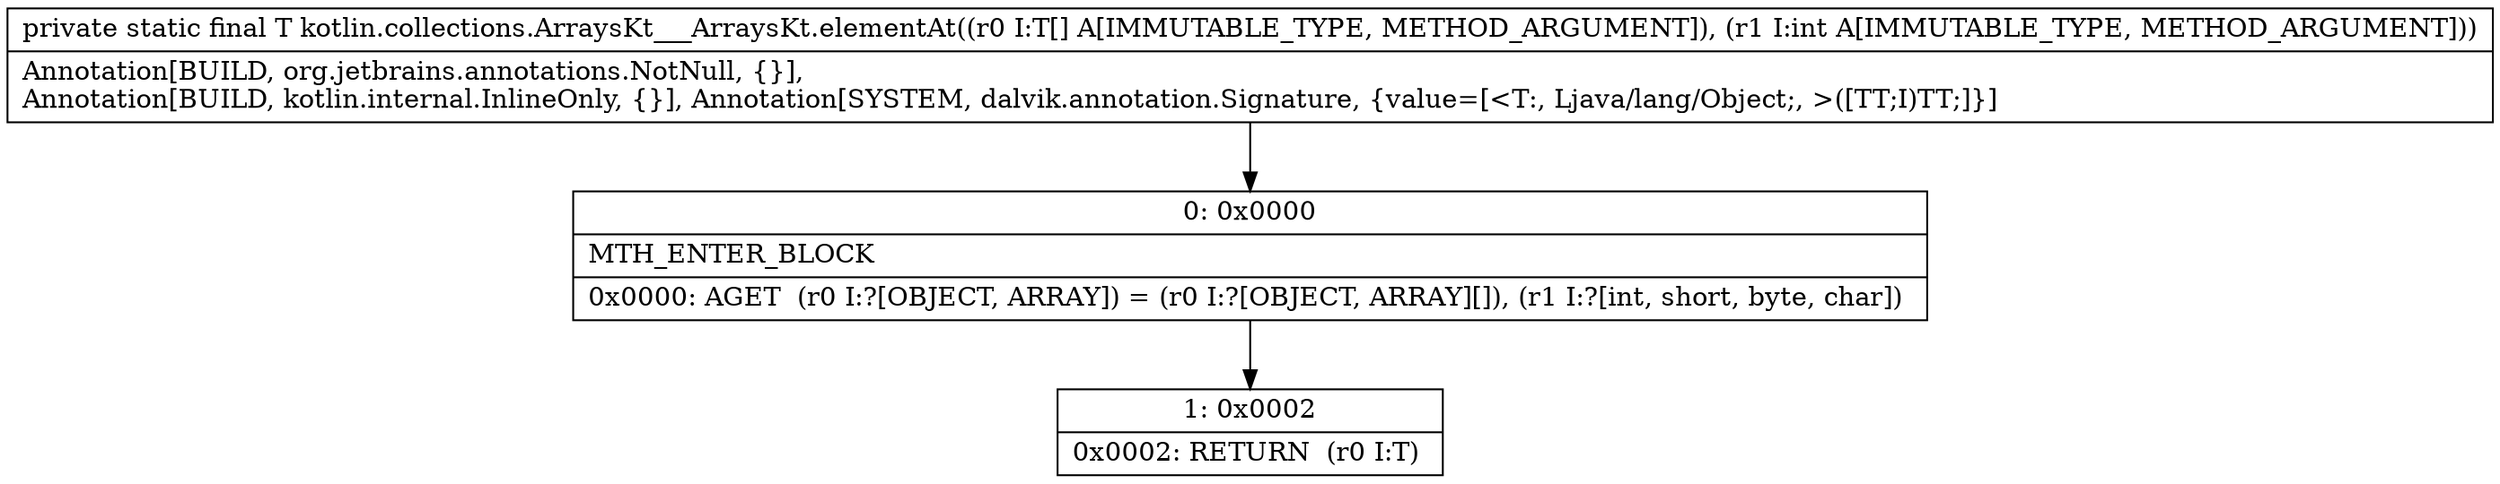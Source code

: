 digraph "CFG forkotlin.collections.ArraysKt___ArraysKt.elementAt([Ljava\/lang\/Object;I)Ljava\/lang\/Object;" {
Node_0 [shape=record,label="{0\:\ 0x0000|MTH_ENTER_BLOCK\l|0x0000: AGET  (r0 I:?[OBJECT, ARRAY]) = (r0 I:?[OBJECT, ARRAY][]), (r1 I:?[int, short, byte, char]) \l}"];
Node_1 [shape=record,label="{1\:\ 0x0002|0x0002: RETURN  (r0 I:T) \l}"];
MethodNode[shape=record,label="{private static final T kotlin.collections.ArraysKt___ArraysKt.elementAt((r0 I:T[] A[IMMUTABLE_TYPE, METHOD_ARGUMENT]), (r1 I:int A[IMMUTABLE_TYPE, METHOD_ARGUMENT]))  | Annotation[BUILD, org.jetbrains.annotations.NotNull, \{\}], \lAnnotation[BUILD, kotlin.internal.InlineOnly, \{\}], Annotation[SYSTEM, dalvik.annotation.Signature, \{value=[\<T:, Ljava\/lang\/Object;, \>([TT;I)TT;]\}]\l}"];
MethodNode -> Node_0;
Node_0 -> Node_1;
}

